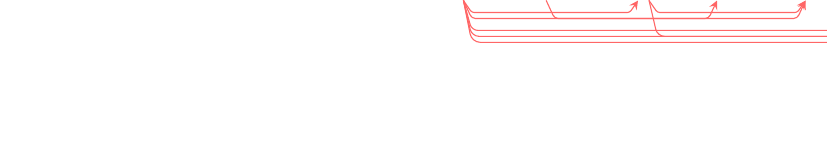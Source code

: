 

\begin{dependency}[hide label, edge unit distance=.5ex]
  \begin{deptext}[column sep=0.05cm]
  The\& mother\& scolded\& the\& daughter\& because\& she\& was\& drunk \\
\end{deptext}
\depedge[edge style={red!60!}, edge below]{1}{4}{.}
\depedge[edge style={red!60!}, edge below]{1}{8}{.}
\depedge[edge style={red!60!}, edge below]{1}{6}{.}
\depedge[edge style={red!60!}, edge below]{1}{7}{.}
\depedge[edge style={red!60!}, edge below]{1}{3}{.}
\depedge[edge style={red!60!}, edge below]{3}{9}{.}
\depedge[edge style={red!60!}, edge below]{3}{5}{.}
\depedge[edge style={red!60!}, edge below]{2}{5}{.}
\end{dependency}
